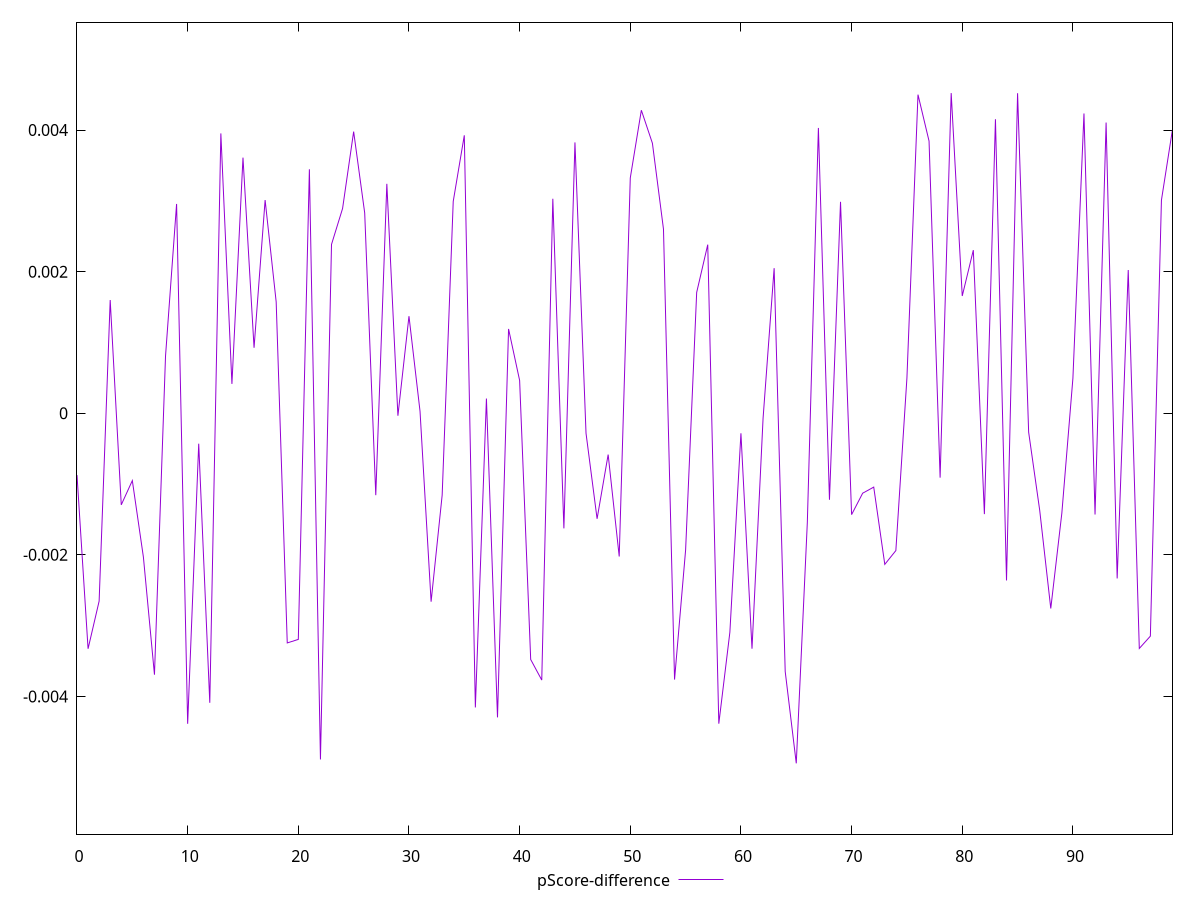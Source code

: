 reset

$pScoreDifference <<EOF
0 -0.0008733202720511146
1 -0.003326655506061371
2 -0.0026540093658289354
3 0.0015989785753871555
4 -0.001294135514434469
5 -0.0009512848684904984
6 -0.0020317744875555377
7 -0.00369310242000942
8 0.0008073485872903685
9 0.002956360187605811
10 -0.004386165078491877
11 -0.00043019486767692516
12 -0.004090154353921127
13 0.003952501139253828
14 0.00041435781985110776
15 0.003610685334360375
16 0.00092489496070991
17 0.003011027661786403
18 0.001571826382706365
19 -0.003244276169917848
20 -0.0031943224313571994
21 0.0034462587151158353
22 -0.004890339853497294
23 0.002384849389620358
24 0.002891737020577989
25 0.003977830095795776
26 0.002828154938512517
27 -0.0011570419434172585
28 0.003240226478751995
29 -0.000035215013734490874
30 0.001371018070052299
31 0.00002600386930085019
32 -0.0026619138254883046
33 -0.001156626477871181
34 0.0029925414127538463
35 0.003925587408200482
36 -0.0041558301866015945
37 0.0002070206415056841
38 -0.004296260964513854
39 0.0011905440803784417
40 0.0004629753370529732
41 -0.003478380821264171
42 -0.003768933535546193
43 0.003029202923541141
44 -0.0016266504462836284
45 0.0038251844459661344
46 -0.00028257846904966577
47 -0.0014910073965482828
48 -0.000583937685791569
49 -0.0020237539384858616
50 0.0033236261726556915
51 0.004280100256024655
52 0.003813534863789325
53 0.0026007429498571266
54 -0.0037617210576484372
55 -0.0019316594157676725
56 0.0017063798078856829
57 0.0023812869152360916
58 -0.004384976986503308
59 -0.003093246257415694
60 -0.0002830545040148902
61 -0.0033255870503253737
62 -0.00007229255356433484
63 0.0020492622447667586
64 -0.0036475962422378716
65 -0.004945058664796553
66 -0.0015428816971555515
67 0.004029201065831489
68 -0.0012222385270781455
69 0.002985876317565861
70 -0.0014322603188851035
71 -0.0011293966580776527
72 -0.0010431895762811338
73 -0.002134801202576697
74 -0.0019397411177031199
75 0.0004974452299175702
76 0.004499967581282793
77 0.003844105116835861
78 -0.000909796587816869
79 0.00452196397334137
80 0.0016562058325721996
81 0.0023037005703584468
82 -0.0014246898700597255
83 0.00415321080190878
84 -0.0023623730074784355
85 0.004520104287008775
86 -0.0002669341863766883
87 -0.0013717961266108691
88 -0.0027576454054973887
89 -0.0014115725081410568
90 0.0004938353378096672
91 0.004234322613986818
92 -0.001430985008103347
93 0.004105781177250356
94 -0.002333835431601927
95 0.002023079697446306
96 -0.0033222086053084077
97 -0.003148420624411008
98 0.003009155644995154
99 0.004009829690982847
EOF

set key outside below
set xrange [0:99]
set yrange [-0.005945058664796553:0.00552196397334137]
set trange [-0.005945058664796553:0.00552196397334137]
set terminal svg size 640, 500 enhanced background rgb 'white'
set output "report_00013_2021-02-09T12-04-24.940Z/first-contentful-paint/samples/pages/pScore-difference/values.svg"

plot $pScoreDifference title "pScore-difference" with line

reset
